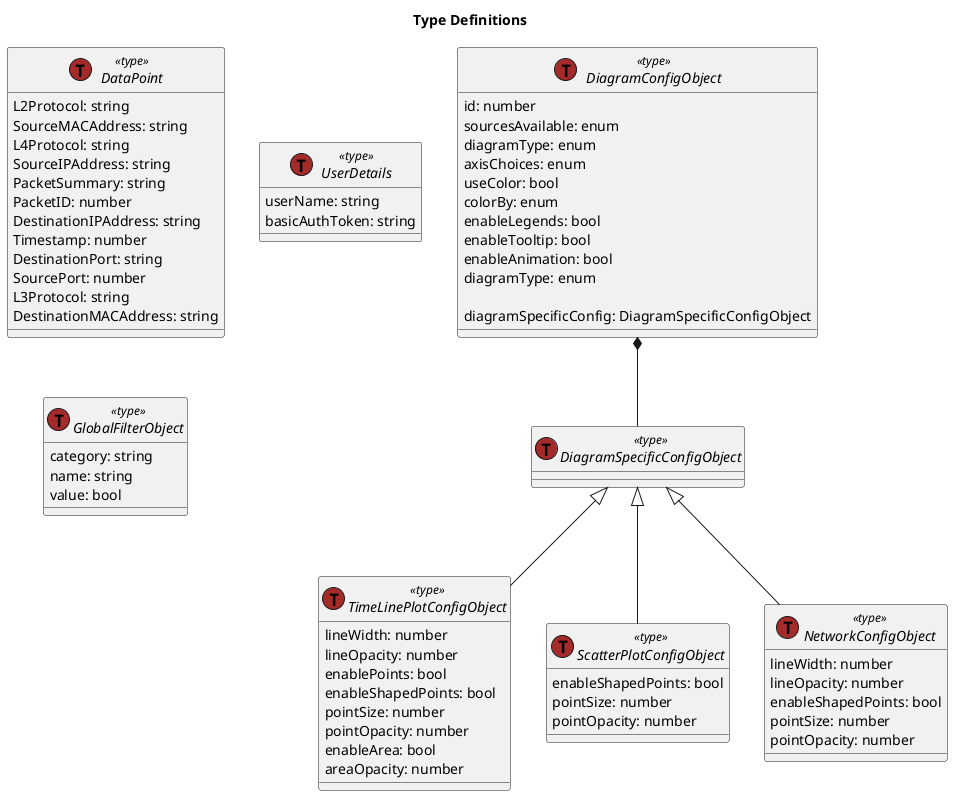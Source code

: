 @startuml
title Type Definitions

interface DiagramConfigObject << (T,brown) type >> {
  id: number
  sourcesAvailable: enum
  diagramType: enum
  axisChoices: enum
  useColor: bool
  colorBy: enum
  enableLegends: bool
  enableTooltip: bool
  enableAnimation: bool
  diagramType: enum

  diagramSpecificConfig: DiagramSpecificConfigObject
}

DiagramConfigObject *-- DiagramSpecificConfigObject

interface DiagramSpecificConfigObject << (T,brown) type >> {
}

interface TimeLinePlotConfigObject << (T,brown) type >> {
  lineWidth: number
  lineOpacity: number
  enablePoints: bool
  enableShapedPoints: bool
  pointSize: number
  pointOpacity: number
  enableArea: bool
  areaOpacity: number
}

interface ScatterPlotConfigObject << (T,brown) type >> {
  enableShapedPoints: bool
  pointSize: number
  pointOpacity: number
}

interface NetworkConfigObject << (T,brown) type >> {
  lineWidth: number
  lineOpacity: number
  enableShapedPoints: bool
  pointSize: number
  pointOpacity: number
}

DiagramSpecificConfigObject <|-- TimeLinePlotConfigObject
DiagramSpecificConfigObject <|-- ScatterPlotConfigObject
DiagramSpecificConfigObject <|-- NetworkConfigObject

interface DataPoint << (T,brown) type >> {
  L2Protocol: string
  SourceMACAddress: string
  L4Protocol: string
  SourceIPAddress: string
  PacketSummary: string
  PacketID: number
  DestinationIPAddress: string
  Timestamp: number
  DestinationPort: string
  SourcePort: number
  L3Protocol: string
  DestinationMACAddress: string
}

interface UserDetails << (T,brown) type >> {
  userName: string
  basicAuthToken: string
}

interface GlobalFilterObject << (T,brown) type >> {
  category: string
  name: string
  value: bool
}

@enduml
